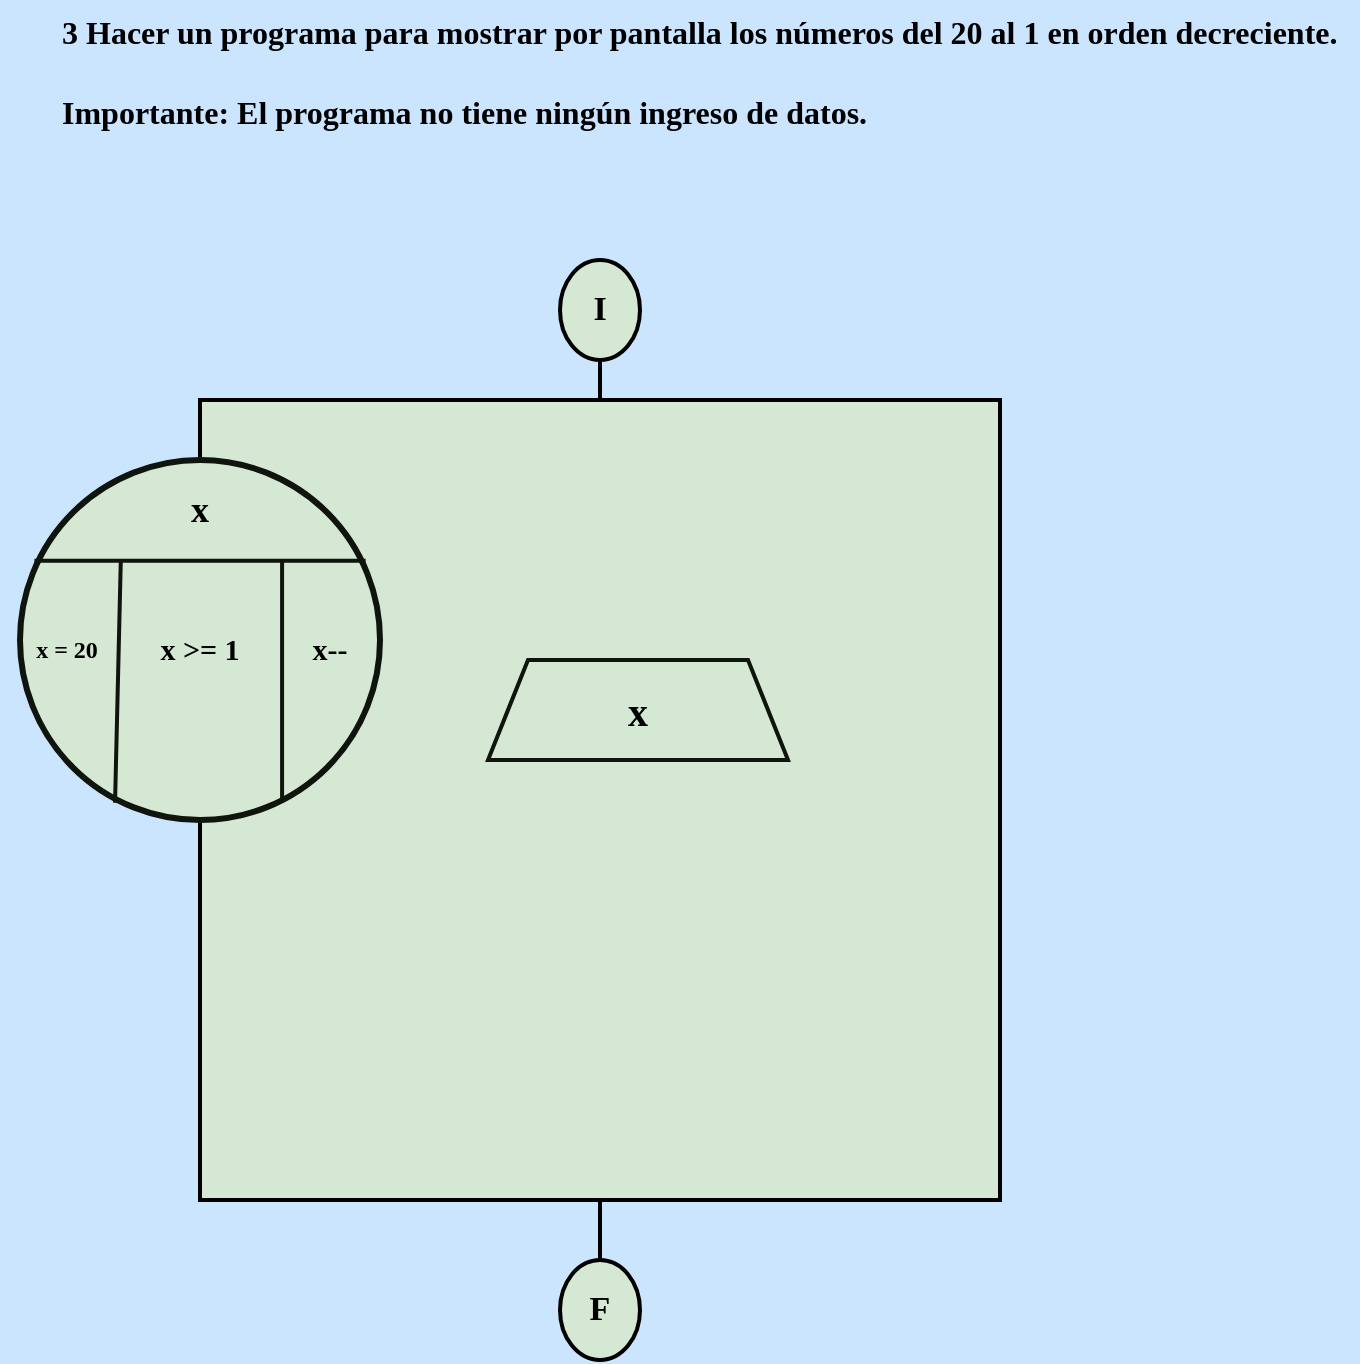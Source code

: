 <mxfile version="24.1.0" type="device">
  <diagram name="Página-1" id="PtGPMV6ToeoJtfQDqJRX">
    <mxGraphModel dx="1420" dy="830" grid="1" gridSize="10" guides="1" tooltips="1" connect="1" arrows="1" fold="1" page="1" pageScale="1" pageWidth="827" pageHeight="1169" background="#CCE5FF" math="0" shadow="0">
      <root>
        <mxCell id="0" />
        <mxCell id="1" parent="0" />
        <mxCell id="dYuzBUa7B09M79GFsapu-1" value="&lt;b style=&quot;font-size: 16px;&quot;&gt;&lt;font style=&quot;font-size: 16px;&quot; color=&quot;#000000&quot; face=&quot;Comic Sans MS&quot;&gt;3 Hacer un programa para mostrar por pantalla los números del 20 al 1 en orden decreciente.&lt;br&gt;&lt;br&gt;      Importante: El programa no tiene ningún ingreso de datos.&lt;/font&gt;&lt;/b&gt;" style="text;whiteSpace=wrap;html=1;fontFamily=Architects Daughter;fontSource=https%3A%2F%2Ffonts.googleapis.com%2Fcss%3Ffamily%3DArchitects%2BDaughter;" vertex="1" parent="1">
          <mxGeometry x="89" y="20" width="650" height="110" as="geometry" />
        </mxCell>
        <mxCell id="dYuzBUa7B09M79GFsapu-2" value="" style="group;aspect=fixed;" vertex="1" connectable="0" parent="1">
          <mxGeometry x="60" y="150" width="500" height="550" as="geometry" />
        </mxCell>
        <mxCell id="dYuzBUa7B09M79GFsapu-3" value="" style="group;aspect=fixed;" vertex="1" connectable="0" parent="dYuzBUa7B09M79GFsapu-2">
          <mxGeometry width="500" height="550" as="geometry" />
        </mxCell>
        <mxCell id="dYuzBUa7B09M79GFsapu-4" value="" style="group;aspect=fixed;" vertex="1" connectable="0" parent="dYuzBUa7B09M79GFsapu-3">
          <mxGeometry y="70" width="500" height="400" as="geometry" />
        </mxCell>
        <mxCell id="dYuzBUa7B09M79GFsapu-5" value="" style="whiteSpace=wrap;html=1;aspect=fixed;rounded=0;labelBackgroundColor=none;strokeColor=#000000;strokeWidth=2;align=center;verticalAlign=middle;fontFamily=Helvetica;fontSize=12;fontColor=default;fillColor=#d5e8d4;" vertex="1" parent="dYuzBUa7B09M79GFsapu-4">
          <mxGeometry x="100.0" width="400.0" height="400.0" as="geometry" />
        </mxCell>
        <mxCell id="dYuzBUa7B09M79GFsapu-6" value="" style="group;aspect=fixed;" vertex="1" connectable="0" parent="dYuzBUa7B09M79GFsapu-4">
          <mxGeometry x="10.0" y="30.0" width="180" height="180.0" as="geometry" />
        </mxCell>
        <mxCell id="dYuzBUa7B09M79GFsapu-7" value="" style="ellipse;whiteSpace=wrap;html=1;aspect=fixed;rounded=0;labelBackgroundColor=none;strokeColor=#0F140C;strokeWidth=3;align=center;verticalAlign=middle;fontFamily=Helvetica;fontSize=12;fontColor=default;fillColor=#d5e8d4;" vertex="1" parent="dYuzBUa7B09M79GFsapu-6">
          <mxGeometry width="180.0" height="180.0" as="geometry" />
        </mxCell>
        <mxCell id="dYuzBUa7B09M79GFsapu-8" value="" style="endArrow=none;html=1;rounded=0;strokeColor=#0F140C;fontFamily=Helvetica;fontSize=12;fontColor=default;fillColor=#B2C9AB;strokeWidth=2;" edge="1" parent="dYuzBUa7B09M79GFsapu-6">
          <mxGeometry width="50" height="50" relative="1" as="geometry">
            <mxPoint x="172.8" y="50.4" as="sourcePoint" />
            <mxPoint x="7.2" y="50.4" as="targetPoint" />
          </mxGeometry>
        </mxCell>
        <mxCell id="dYuzBUa7B09M79GFsapu-9" value="" style="endArrow=none;html=1;rounded=0;strokeColor=#0F140C;fontFamily=Helvetica;fontSize=12;fontColor=default;fillColor=#B2C9AB;exitX=0.264;exitY=0.952;exitDx=0;exitDy=0;exitPerimeter=0;strokeWidth=2;" edge="1" parent="dYuzBUa7B09M79GFsapu-6" source="dYuzBUa7B09M79GFsapu-7">
          <mxGeometry width="50" height="50" relative="1" as="geometry">
            <mxPoint x="43.2" y="108.0" as="sourcePoint" />
            <mxPoint x="50.4" y="50.4" as="targetPoint" />
          </mxGeometry>
        </mxCell>
        <mxCell id="dYuzBUa7B09M79GFsapu-10" value="" style="endArrow=none;html=1;rounded=0;strokeColor=#0F140C;fontFamily=Helvetica;fontSize=12;fontColor=default;fillColor=#B2C9AB;exitX=0.728;exitY=0.948;exitDx=0;exitDy=0;exitPerimeter=0;strokeWidth=2;" edge="1" parent="dYuzBUa7B09M79GFsapu-6" source="dYuzBUa7B09M79GFsapu-7">
          <mxGeometry width="50" height="50" relative="1" as="geometry">
            <mxPoint x="108.0" y="122.4" as="sourcePoint" />
            <mxPoint x="131.04" y="50.4" as="targetPoint" />
          </mxGeometry>
        </mxCell>
        <mxCell id="dYuzBUa7B09M79GFsapu-11" value="&lt;font size=&quot;1&quot; color=&quot;#000000&quot; face=&quot;Comic Sans MS&quot;&gt;&lt;b style=&quot;font-size: 18px;&quot;&gt;x&lt;/b&gt;&lt;/font&gt;" style="text;strokeColor=none;align=center;fillColor=none;html=1;verticalAlign=middle;whiteSpace=wrap;rounded=0;fontFamily=Architects Daughter;fontSource=https://fonts.googleapis.com/css?family=Architects+Daughter;" vertex="1" parent="dYuzBUa7B09M79GFsapu-6">
          <mxGeometry x="75" y="10" width="30" height="30" as="geometry" />
        </mxCell>
        <mxCell id="dYuzBUa7B09M79GFsapu-12" value="&lt;font color=&quot;#000000&quot; face=&quot;Comic Sans MS&quot;&gt;&lt;span style=&quot;font-size: 15px;&quot;&gt;&lt;b&gt;x--&lt;/b&gt;&lt;/span&gt;&lt;/font&gt;" style="text;strokeColor=none;align=center;fillColor=none;html=1;verticalAlign=middle;whiteSpace=wrap;rounded=0;fontFamily=Architects Daughter;fontSource=https://fonts.googleapis.com/css?family=Architects+Daughter;" vertex="1" parent="dYuzBUa7B09M79GFsapu-6">
          <mxGeometry x="130" y="80" width="50" height="30" as="geometry" />
        </mxCell>
        <mxCell id="dYuzBUa7B09M79GFsapu-13" value="&lt;font color=&quot;#000000&quot; face=&quot;Comic Sans MS&quot;&gt;&lt;span style=&quot;font-size: 15px;&quot;&gt;&lt;b&gt;x &amp;gt;= 1&lt;/b&gt;&lt;/span&gt;&lt;/font&gt;" style="text;strokeColor=none;align=center;fillColor=none;html=1;verticalAlign=middle;whiteSpace=wrap;rounded=0;fontFamily=Architects Daughter;fontSource=https://fonts.googleapis.com/css?family=Architects+Daughter;" vertex="1" parent="dYuzBUa7B09M79GFsapu-6">
          <mxGeometry x="55" y="80" width="70" height="30" as="geometry" />
        </mxCell>
        <mxCell id="dYuzBUa7B09M79GFsapu-14" value="" style="group;aspect=fixed;" vertex="1" connectable="0" parent="dYuzBUa7B09M79GFsapu-4">
          <mxGeometry x="244" y="130" width="150" height="50" as="geometry" />
        </mxCell>
        <mxCell id="dYuzBUa7B09M79GFsapu-15" value="" style="shape=trapezoid;perimeter=trapezoidPerimeter;whiteSpace=wrap;html=1;fixedSize=1;rounded=0;labelBackgroundColor=none;strokeColor=#0F140C;strokeWidth=2;align=center;verticalAlign=middle;fontFamily=Helvetica;fontSize=12;fontColor=default;fillColor=#d5e8d4;" vertex="1" parent="dYuzBUa7B09M79GFsapu-14">
          <mxGeometry width="150" height="50" as="geometry" />
        </mxCell>
        <mxCell id="dYuzBUa7B09M79GFsapu-16" value="&lt;b&gt;&lt;font color=&quot;#000000&quot; style=&quot;font-size: 20px;&quot; face=&quot;Comic Sans MS&quot;&gt;x&lt;/font&gt;&lt;/b&gt;" style="text;strokeColor=none;align=center;fillColor=none;html=1;verticalAlign=middle;whiteSpace=wrap;rounded=0;fontFamily=Architects Daughter;fontSource=https://fonts.googleapis.com/css?family=Architects+Daughter;" vertex="1" parent="dYuzBUa7B09M79GFsapu-14">
          <mxGeometry x="45" y="10" width="60" height="30" as="geometry" />
        </mxCell>
        <mxCell id="dYuzBUa7B09M79GFsapu-25" value="" style="line;strokeWidth=2;direction=south;html=1;hachureGap=4;fontFamily=Architects Daughter;fontSource=https://fonts.googleapis.com/css?family=Architects+Daughter;strokeColor=#000000;" vertex="1" parent="dYuzBUa7B09M79GFsapu-4">
          <mxGeometry x="295" y="-20" width="10" height="20" as="geometry" />
        </mxCell>
        <mxCell id="dYuzBUa7B09M79GFsapu-17" value="" style="group;aspect=fixed;" vertex="1" connectable="0" parent="dYuzBUa7B09M79GFsapu-3">
          <mxGeometry x="280" width="40" height="50" as="geometry" />
        </mxCell>
        <mxCell id="dYuzBUa7B09M79GFsapu-18" value="" style="strokeWidth=2;html=1;shape=mxgraph.flowchart.start_2;whiteSpace=wrap;rounded=0;labelBackgroundColor=none;strokeColor=#000000;align=center;verticalAlign=middle;fontFamily=Helvetica;fontSize=12;fontColor=default;fillColor=#d5e8d4;container=0;" vertex="1" parent="dYuzBUa7B09M79GFsapu-17">
          <mxGeometry width="40" height="50" as="geometry" />
        </mxCell>
        <mxCell id="dYuzBUa7B09M79GFsapu-19" value="&lt;font color=&quot;#000000&quot; size=&quot;1&quot; face=&quot;Comic Sans MS&quot;&gt;&lt;b style=&quot;font-size: 17px;&quot;&gt;I&lt;/b&gt;&lt;/font&gt;" style="text;strokeColor=none;align=center;fillColor=none;html=1;verticalAlign=middle;whiteSpace=wrap;rounded=0;fontFamily=Architects Daughter;fontSource=https://fonts.googleapis.com/css?family=Architects+Daughter;container=0;" vertex="1" parent="dYuzBUa7B09M79GFsapu-17">
          <mxGeometry x="5" y="10" width="30" height="30" as="geometry" />
        </mxCell>
        <mxCell id="dYuzBUa7B09M79GFsapu-20" style="edgeStyle=orthogonalEdgeStyle;rounded=0;sketch=1;hachureGap=4;jiggle=2;curveFitting=1;orthogonalLoop=1;jettySize=auto;html=1;exitX=0.5;exitY=1;exitDx=0;exitDy=0;fontFamily=Architects Daughter;fontSource=https://fonts.googleapis.com/css?family=Architects+Daughter;" edge="1" parent="dYuzBUa7B09M79GFsapu-17" source="dYuzBUa7B09M79GFsapu-19" target="dYuzBUa7B09M79GFsapu-19">
          <mxGeometry relative="1" as="geometry" />
        </mxCell>
        <mxCell id="dYuzBUa7B09M79GFsapu-21" value="" style="group;aspect=fixed;" vertex="1" connectable="0" parent="dYuzBUa7B09M79GFsapu-3">
          <mxGeometry x="280" y="500" width="40" height="50" as="geometry" />
        </mxCell>
        <mxCell id="dYuzBUa7B09M79GFsapu-22" value="" style="strokeWidth=2;html=1;shape=mxgraph.flowchart.start_2;whiteSpace=wrap;rounded=0;labelBackgroundColor=none;strokeColor=#000000;align=center;verticalAlign=middle;fontFamily=Helvetica;fontSize=12;fontColor=default;fillColor=#d5e8d4;" vertex="1" parent="dYuzBUa7B09M79GFsapu-21">
          <mxGeometry width="40" height="50" as="geometry" />
        </mxCell>
        <mxCell id="dYuzBUa7B09M79GFsapu-23" value="&lt;font color=&quot;#000000&quot; size=&quot;1&quot; face=&quot;Comic Sans MS&quot;&gt;&lt;b style=&quot;font-size: 17px;&quot;&gt;F&lt;/b&gt;&lt;/font&gt;" style="text;strokeColor=none;align=center;fillColor=none;html=1;verticalAlign=middle;whiteSpace=wrap;rounded=0;fontFamily=Architects Daughter;fontSource=https://fonts.googleapis.com/css?family=Architects+Daughter;" vertex="1" parent="dYuzBUa7B09M79GFsapu-21">
          <mxGeometry x="5" y="10" width="30" height="30" as="geometry" />
        </mxCell>
        <mxCell id="dYuzBUa7B09M79GFsapu-26" value="" style="line;strokeWidth=2;direction=south;html=1;hachureGap=4;fontFamily=Architects Daughter;fontSource=https://fonts.googleapis.com/css?family=Architects+Daughter;strokeColor=#000000;" vertex="1" parent="dYuzBUa7B09M79GFsapu-3">
          <mxGeometry x="295" y="470" width="10" height="30" as="geometry" />
        </mxCell>
        <mxCell id="dYuzBUa7B09M79GFsapu-24" value="&lt;font size=&quot;1&quot; color=&quot;#000000&quot; face=&quot;Comic Sans MS&quot;&gt;&lt;b style=&quot;font-size: 12px;&quot;&gt;x = 20&lt;/b&gt;&lt;/font&gt;" style="text;strokeColor=none;align=center;fillColor=none;html=1;verticalAlign=middle;whiteSpace=wrap;rounded=0;fontFamily=Architects Daughter;fontSource=https://fonts.googleapis.com/css?family=Architects+Daughter;" vertex="1" parent="dYuzBUa7B09M79GFsapu-2">
          <mxGeometry x="10" y="180" width="47" height="30" as="geometry" />
        </mxCell>
      </root>
    </mxGraphModel>
  </diagram>
</mxfile>
